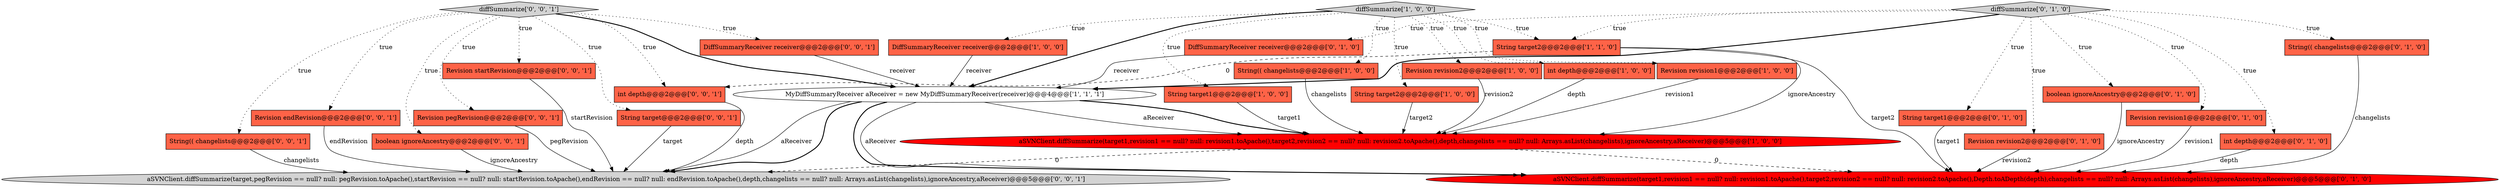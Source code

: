 digraph {
22 [style = filled, label = "Revision startRevision@@@2@@@['0', '0', '1']", fillcolor = tomato, shape = box image = "AAA0AAABBB3BBB"];
19 [style = filled, label = "DiffSummaryReceiver receiver@@@2@@@['0', '1', '0']", fillcolor = tomato, shape = box image = "AAA0AAABBB2BBB"];
9 [style = filled, label = "int depth@@@2@@@['1', '0', '0']", fillcolor = tomato, shape = box image = "AAA0AAABBB1BBB"];
0 [style = filled, label = "Revision revision1@@@2@@@['1', '0', '0']", fillcolor = tomato, shape = box image = "AAA0AAABBB1BBB"];
8 [style = filled, label = "MyDiffSummaryReceiver aReceiver = new MyDiffSummaryReceiver(receiver)@@@4@@@['1', '1', '1']", fillcolor = white, shape = ellipse image = "AAA0AAABBB1BBB"];
1 [style = filled, label = "diffSummarize['1', '0', '0']", fillcolor = lightgray, shape = diamond image = "AAA0AAABBB1BBB"];
11 [style = filled, label = "aSVNClient.diffSummarize(target1,revision1 == null? null: revision1.toApache(),target2,revision2 == null? null: revision2.toApache(),Depth.toADepth(depth),changelists == null? null: Arrays.asList(changelists),ignoreAncestry,aReceiver)@@@5@@@['0', '1', '0']", fillcolor = red, shape = ellipse image = "AAA1AAABBB2BBB"];
4 [style = filled, label = "aSVNClient.diffSummarize(target1,revision1 == null? null: revision1.toApache(),target2,revision2 == null? null: revision2.toApache(),depth,changelists == null? null: Arrays.asList(changelists),ignoreAncestry,aReceiver)@@@5@@@['1', '0', '0']", fillcolor = red, shape = ellipse image = "AAA1AAABBB1BBB"];
2 [style = filled, label = "DiffSummaryReceiver receiver@@@2@@@['1', '0', '0']", fillcolor = tomato, shape = box image = "AAA0AAABBB1BBB"];
15 [style = filled, label = "String target1@@@2@@@['0', '1', '0']", fillcolor = tomato, shape = box image = "AAA0AAABBB2BBB"];
21 [style = filled, label = "String target@@@2@@@['0', '0', '1']", fillcolor = tomato, shape = box image = "AAA0AAABBB3BBB"];
14 [style = filled, label = "diffSummarize['0', '1', '0']", fillcolor = lightgray, shape = diamond image = "AAA0AAABBB2BBB"];
26 [style = filled, label = "Revision pegRevision@@@2@@@['0', '0', '1']", fillcolor = tomato, shape = box image = "AAA0AAABBB3BBB"];
23 [style = filled, label = "DiffSummaryReceiver receiver@@@2@@@['0', '0', '1']", fillcolor = tomato, shape = box image = "AAA0AAABBB3BBB"];
12 [style = filled, label = "Revision revision2@@@2@@@['0', '1', '0']", fillcolor = tomato, shape = box image = "AAA0AAABBB2BBB"];
25 [style = filled, label = "String(( changelists@@@2@@@['0', '0', '1']", fillcolor = tomato, shape = box image = "AAA0AAABBB3BBB"];
24 [style = filled, label = "Revision endRevision@@@2@@@['0', '0', '1']", fillcolor = tomato, shape = box image = "AAA0AAABBB3BBB"];
17 [style = filled, label = "boolean ignoreAncestry@@@2@@@['0', '1', '0']", fillcolor = tomato, shape = box image = "AAA0AAABBB2BBB"];
18 [style = filled, label = "Revision revision1@@@2@@@['0', '1', '0']", fillcolor = tomato, shape = box image = "AAA0AAABBB2BBB"];
3 [style = filled, label = "String target1@@@2@@@['1', '0', '0']", fillcolor = tomato, shape = box image = "AAA0AAABBB1BBB"];
29 [style = filled, label = "aSVNClient.diffSummarize(target,pegRevision == null? null: pegRevision.toApache(),startRevision == null? null: startRevision.toApache(),endRevision == null? null: endRevision.toApache(),depth,changelists == null? null: Arrays.asList(changelists),ignoreAncestry,aReceiver)@@@5@@@['0', '0', '1']", fillcolor = lightgray, shape = ellipse image = "AAA0AAABBB3BBB"];
20 [style = filled, label = "boolean ignoreAncestry@@@2@@@['0', '0', '1']", fillcolor = tomato, shape = box image = "AAA0AAABBB3BBB"];
28 [style = filled, label = "int depth@@@2@@@['0', '0', '1']", fillcolor = tomato, shape = box image = "AAA0AAABBB3BBB"];
27 [style = filled, label = "diffSummarize['0', '0', '1']", fillcolor = lightgray, shape = diamond image = "AAA0AAABBB3BBB"];
5 [style = filled, label = "String(( changelists@@@2@@@['1', '0', '0']", fillcolor = tomato, shape = box image = "AAA0AAABBB1BBB"];
6 [style = filled, label = "String target2@@@2@@@['1', '0', '0']", fillcolor = tomato, shape = box image = "AAA0AAABBB1BBB"];
7 [style = filled, label = "Revision revision2@@@2@@@['1', '0', '0']", fillcolor = tomato, shape = box image = "AAA0AAABBB1BBB"];
16 [style = filled, label = "int depth@@@2@@@['0', '1', '0']", fillcolor = tomato, shape = box image = "AAA0AAABBB2BBB"];
13 [style = filled, label = "String(( changelists@@@2@@@['0', '1', '0']", fillcolor = tomato, shape = box image = "AAA0AAABBB2BBB"];
10 [style = filled, label = "String target2@@@2@@@['1', '1', '0']", fillcolor = tomato, shape = box image = "AAA0AAABBB1BBB"];
14->19 [style = dotted, label="true"];
1->8 [style = bold, label=""];
1->10 [style = dotted, label="true"];
19->8 [style = solid, label="receiver"];
14->12 [style = dotted, label="true"];
27->22 [style = dotted, label="true"];
27->25 [style = dotted, label="true"];
8->4 [style = solid, label="aReceiver"];
15->11 [style = solid, label="target1"];
22->29 [style = solid, label="startRevision"];
27->26 [style = dotted, label="true"];
0->4 [style = solid, label="revision1"];
27->23 [style = dotted, label="true"];
5->4 [style = solid, label="changelists"];
10->28 [style = dashed, label="0"];
27->24 [style = dotted, label="true"];
27->21 [style = dotted, label="true"];
14->10 [style = dotted, label="true"];
14->13 [style = dotted, label="true"];
13->11 [style = solid, label="changelists"];
17->11 [style = solid, label="ignoreAncestry"];
1->3 [style = dotted, label="true"];
1->7 [style = dotted, label="true"];
18->11 [style = solid, label="revision1"];
14->16 [style = dotted, label="true"];
6->4 [style = solid, label="target2"];
21->29 [style = solid, label="target"];
8->29 [style = solid, label="aReceiver"];
14->15 [style = dotted, label="true"];
14->17 [style = dotted, label="true"];
27->28 [style = dotted, label="true"];
20->29 [style = solid, label="ignoreAncestry"];
16->11 [style = solid, label="depth"];
25->29 [style = solid, label="changelists"];
10->11 [style = solid, label="target2"];
3->4 [style = solid, label="target1"];
10->4 [style = solid, label="ignoreAncestry"];
12->11 [style = solid, label="revision2"];
1->9 [style = dotted, label="true"];
27->20 [style = dotted, label="true"];
7->4 [style = solid, label="revision2"];
8->11 [style = solid, label="aReceiver"];
1->6 [style = dotted, label="true"];
2->8 [style = solid, label="receiver"];
14->8 [style = bold, label=""];
23->8 [style = solid, label="receiver"];
26->29 [style = solid, label="pegRevision"];
1->0 [style = dotted, label="true"];
8->4 [style = bold, label=""];
4->11 [style = dashed, label="0"];
4->29 [style = dashed, label="0"];
28->29 [style = solid, label="depth"];
1->2 [style = dotted, label="true"];
9->4 [style = solid, label="depth"];
8->11 [style = bold, label=""];
8->29 [style = bold, label=""];
27->8 [style = bold, label=""];
1->5 [style = dotted, label="true"];
14->18 [style = dotted, label="true"];
24->29 [style = solid, label="endRevision"];
}
